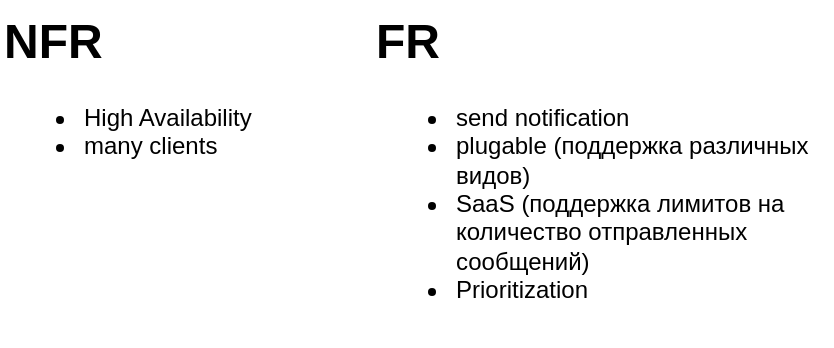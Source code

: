 <mxfile version="28.0.6" pages="2">
  <diagram name="Требования" id="zxQuDJe5Orgv0ghgWBrE">
    <mxGraphModel dx="570" dy="340" grid="1" gridSize="10" guides="1" tooltips="1" connect="1" arrows="1" fold="1" page="1" pageScale="1" pageWidth="827" pageHeight="1169" math="0" shadow="0">
      <root>
        <mxCell id="0" />
        <mxCell id="1" parent="0" />
        <mxCell id="I7C8GyCecXueVbszdRAu-1" value="&lt;h1 style=&quot;margin-top: 0px;&quot;&gt;FR&lt;/h1&gt;&lt;p&gt;&lt;/p&gt;&lt;ul&gt;&lt;li&gt;send notification&lt;/li&gt;&lt;li&gt;plugable (поддержка различных видов)&lt;/li&gt;&lt;li&gt;SaaS (поддержка лимитов на количество отправленных сообщений)&lt;/li&gt;&lt;li&gt;Prioritization&lt;/li&gt;&lt;/ul&gt;&lt;p&gt;&lt;/p&gt;" style="text;html=1;whiteSpace=wrap;overflow=hidden;rounded=0;" vertex="1" parent="1">
          <mxGeometry x="420" y="160" width="230" height="170" as="geometry" />
        </mxCell>
        <mxCell id="I7C8GyCecXueVbszdRAu-2" value="&lt;h1 style=&quot;margin-top: 0px;&quot;&gt;NFR&lt;/h1&gt;&lt;p&gt;&lt;/p&gt;&lt;ul&gt;&lt;li&gt;High Availability&lt;/li&gt;&lt;li&gt;many clients&lt;/li&gt;&lt;/ul&gt;&lt;p&gt;&lt;/p&gt;" style="text;html=1;whiteSpace=wrap;overflow=hidden;rounded=0;" vertex="1" parent="1">
          <mxGeometry x="234" y="160" width="180" height="120" as="geometry" />
        </mxCell>
      </root>
    </mxGraphModel>
  </diagram>
  <diagram id="OFzOYXglBSa1Dve4tof1" name="Страница — 2">
    <mxGraphModel dx="1642" dy="1655" grid="1" gridSize="10" guides="1" tooltips="1" connect="1" arrows="1" fold="1" page="1" pageScale="1" pageWidth="827" pageHeight="1169" math="0" shadow="0">
      <root>
        <mxCell id="0" />
        <mxCell id="1" parent="0" />
        <mxCell id="RWngI3iDtktJk-Ds4-pa-3" style="edgeStyle=orthogonalEdgeStyle;rounded=0;orthogonalLoop=1;jettySize=auto;html=1;" edge="1" parent="1" source="RWngI3iDtktJk-Ds4-pa-1" target="RWngI3iDtktJk-Ds4-pa-2">
          <mxGeometry relative="1" as="geometry" />
        </mxCell>
        <mxCell id="RWngI3iDtktJk-Ds4-pa-1" value="Bulk Notification UI" style="rounded=0;whiteSpace=wrap;html=1;fillColor=#d5e8d4;strokeColor=#82b366;" vertex="1" parent="1">
          <mxGeometry x="10" y="140" width="120" height="60" as="geometry" />
        </mxCell>
        <mxCell id="RWngI3iDtktJk-Ds4-pa-5" style="edgeStyle=orthogonalEdgeStyle;rounded=0;orthogonalLoop=1;jettySize=auto;html=1;exitX=1;exitY=0.5;exitDx=0;exitDy=0;" edge="1" parent="1" source="RWngI3iDtktJk-Ds4-pa-2" target="RWngI3iDtktJk-Ds4-pa-4">
          <mxGeometry relative="1" as="geometry" />
        </mxCell>
        <mxCell id="RWngI3iDtktJk-Ds4-pa-2" value="LB" style="shape=module;align=left;spacingLeft=20;align=center;verticalAlign=top;whiteSpace=wrap;html=1;fillColor=#f8cecc;strokeColor=#b85450;" vertex="1" parent="1">
          <mxGeometry x="190" y="145" width="100" height="50" as="geometry" />
        </mxCell>
        <mxCell id="RWngI3iDtktJk-Ds4-pa-11" style="edgeStyle=orthogonalEdgeStyle;rounded=0;orthogonalLoop=1;jettySize=auto;html=1;entryX=1;entryY=0.25;entryDx=0;entryDy=0;" edge="1" parent="1" source="RWngI3iDtktJk-Ds4-pa-4" target="RWngI3iDtktJk-Ds4-pa-8">
          <mxGeometry relative="1" as="geometry">
            <Array as="points">
              <mxPoint x="400" y="220" />
              <mxPoint x="170" y="220" />
              <mxPoint x="170" y="353" />
            </Array>
          </mxGeometry>
        </mxCell>
        <mxCell id="RWngI3iDtktJk-Ds4-pa-4" value="Bulk Notification Service" style="shape=module;align=left;spacingLeft=20;align=center;verticalAlign=top;whiteSpace=wrap;html=1;fillColor=#dae8fc;strokeColor=#6c8ebf;" vertex="1" parent="1">
          <mxGeometry x="350" y="145" width="100" height="50" as="geometry" />
        </mxCell>
        <mxCell id="RWngI3iDtktJk-Ds4-pa-9" style="edgeStyle=orthogonalEdgeStyle;rounded=0;orthogonalLoop=1;jettySize=auto;html=1;" edge="1" parent="1" source="RWngI3iDtktJk-Ds4-pa-6" target="RWngI3iDtktJk-Ds4-pa-8">
          <mxGeometry relative="1" as="geometry" />
        </mxCell>
        <mxCell id="RWngI3iDtktJk-Ds4-pa-6" value="Client 2" style="rounded=0;whiteSpace=wrap;html=1;fillColor=#d5e8d4;strokeColor=#82b366;" vertex="1" parent="1">
          <mxGeometry x="10" y="250" width="120" height="60" as="geometry" />
        </mxCell>
        <mxCell id="RWngI3iDtktJk-Ds4-pa-10" style="edgeStyle=orthogonalEdgeStyle;rounded=0;orthogonalLoop=1;jettySize=auto;html=1;entryX=0.5;entryY=1;entryDx=0;entryDy=0;" edge="1" parent="1" source="RWngI3iDtktJk-Ds4-pa-7" target="RWngI3iDtktJk-Ds4-pa-8">
          <mxGeometry relative="1" as="geometry" />
        </mxCell>
        <mxCell id="RWngI3iDtktJk-Ds4-pa-7" value="Client 1" style="rounded=0;whiteSpace=wrap;html=1;fillColor=#d5e8d4;strokeColor=#82b366;" vertex="1" parent="1">
          <mxGeometry x="10" y="420" width="120" height="60" as="geometry" />
        </mxCell>
        <mxCell id="RWngI3iDtktJk-Ds4-pa-8" value="Notification Service" style="shape=module;align=left;spacingLeft=20;align=center;verticalAlign=top;whiteSpace=wrap;html=1;fillColor=#dae8fc;strokeColor=#6c8ebf;" vertex="1" parent="1">
          <mxGeometry x="20" y="340" width="100" height="50" as="geometry" />
        </mxCell>
        <mxCell id="RWngI3iDtktJk-Ds4-pa-12" value="Kafka" style="shape=module;align=left;spacingLeft=20;align=center;verticalAlign=top;whiteSpace=wrap;html=1;fillColor=#f8cecc;strokeColor=#b85450;" vertex="1" parent="1">
          <mxGeometry x="190" y="280" width="100" height="190" as="geometry" />
        </mxCell>
        <mxCell id="RWngI3iDtktJk-Ds4-pa-13" style="edgeStyle=orthogonalEdgeStyle;rounded=0;orthogonalLoop=1;jettySize=auto;html=1;entryX=0.104;entryY=0.448;entryDx=0;entryDy=0;entryPerimeter=0;" edge="1" parent="1" source="RWngI3iDtktJk-Ds4-pa-8" target="RWngI3iDtktJk-Ds4-pa-12">
          <mxGeometry relative="1" as="geometry" />
        </mxCell>
        <mxCell id="RWngI3iDtktJk-Ds4-pa-14" value="Notification Validator and Prioritizer" style="shape=module;align=left;spacingLeft=20;align=center;verticalAlign=top;whiteSpace=wrap;html=1;fillColor=#dae8fc;strokeColor=#6c8ebf;" vertex="1" parent="1">
          <mxGeometry x="340" y="290" width="100" height="50" as="geometry" />
        </mxCell>
        <mxCell id="RWngI3iDtktJk-Ds4-pa-15" value="User Transaction Data" style="shape=module;align=left;spacingLeft=20;align=center;verticalAlign=top;whiteSpace=wrap;html=1;fillColor=#dae8fc;strokeColor=#6c8ebf;" vertex="1" parent="1">
          <mxGeometry x="340" y="390" width="100" height="50" as="geometry" />
        </mxCell>
        <mxCell id="RWngI3iDtktJk-Ds4-pa-16" style="edgeStyle=orthogonalEdgeStyle;rounded=0;orthogonalLoop=1;jettySize=auto;html=1;entryX=1.008;entryY=0.185;entryDx=0;entryDy=0;entryPerimeter=0;startArrow=classic;startFill=1;endArrow=none;endFill=0;" edge="1" parent="1" source="RWngI3iDtktJk-Ds4-pa-14" target="RWngI3iDtktJk-Ds4-pa-12">
          <mxGeometry relative="1" as="geometry" />
        </mxCell>
        <mxCell id="RWngI3iDtktJk-Ds4-pa-30" style="edgeStyle=orthogonalEdgeStyle;rounded=0;orthogonalLoop=1;jettySize=auto;html=1;exitX=1.036;exitY=0.139;exitDx=0;exitDy=0;exitPerimeter=0;" edge="1" parent="1" source="RWngI3iDtktJk-Ds4-pa-17" target="RWngI3iDtktJk-Ds4-pa-29">
          <mxGeometry relative="1" as="geometry" />
        </mxCell>
        <mxCell id="RWngI3iDtktJk-Ds4-pa-17" value="Kafka" style="shape=module;align=left;spacingLeft=20;align=center;verticalAlign=top;whiteSpace=wrap;html=1;fillColor=#f8cecc;strokeColor=#b85450;" vertex="1" parent="1">
          <mxGeometry x="490" y="300" width="100" height="180" as="geometry" />
        </mxCell>
        <mxCell id="RWngI3iDtktJk-Ds4-pa-18" style="edgeStyle=orthogonalEdgeStyle;rounded=0;orthogonalLoop=1;jettySize=auto;html=1;exitX=1;exitY=0.5;exitDx=0;exitDy=0;entryX=0;entryY=0;entryDx=0;entryDy=15;entryPerimeter=0;" edge="1" parent="1" source="RWngI3iDtktJk-Ds4-pa-14" target="RWngI3iDtktJk-Ds4-pa-17">
          <mxGeometry relative="1" as="geometry" />
        </mxCell>
        <mxCell id="RWngI3iDtktJk-Ds4-pa-19" style="edgeStyle=orthogonalEdgeStyle;rounded=0;orthogonalLoop=1;jettySize=auto;html=1;entryX=0.112;entryY=0.641;entryDx=0;entryDy=0;entryPerimeter=0;" edge="1" parent="1" source="RWngI3iDtktJk-Ds4-pa-15" target="RWngI3iDtktJk-Ds4-pa-17">
          <mxGeometry relative="1" as="geometry" />
        </mxCell>
        <mxCell id="RWngI3iDtktJk-Ds4-pa-20" value="User Segmentation and Search" style="rounded=1;whiteSpace=wrap;html=1;dashed=1;dashPattern=12 12;verticalAlign=top;" vertex="1" parent="1">
          <mxGeometry x="510" y="115" width="430" height="165" as="geometry" />
        </mxCell>
        <mxCell id="RWngI3iDtktJk-Ds4-pa-21" value="Query Engine" style="shape=module;align=left;spacingLeft=20;align=center;verticalAlign=top;whiteSpace=wrap;html=1;fillColor=#dae8fc;strokeColor=#6c8ebf;" vertex="1" parent="1">
          <mxGeometry x="540" y="145" width="100" height="50" as="geometry" />
        </mxCell>
        <mxCell id="RWngI3iDtktJk-Ds4-pa-66" style="edgeStyle=orthogonalEdgeStyle;rounded=0;orthogonalLoop=1;jettySize=auto;html=1;entryX=1;entryY=0.5;entryDx=0;entryDy=0;" edge="1" parent="1" source="RWngI3iDtktJk-Ds4-pa-23" target="RWngI3iDtktJk-Ds4-pa-21">
          <mxGeometry relative="1" as="geometry" />
        </mxCell>
        <mxCell id="RWngI3iDtktJk-Ds4-pa-23" value="ES/Mongo" style="shape=module;align=left;spacingLeft=20;align=center;verticalAlign=top;whiteSpace=wrap;html=1;fillColor=#f8cecc;strokeColor=#b85450;" vertex="1" parent="1">
          <mxGeometry x="800" y="145" width="100" height="50" as="geometry" />
        </mxCell>
        <mxCell id="RWngI3iDtktJk-Ds4-pa-24" value="Other Consumers:&amp;nbsp;&lt;span style=&quot;background-color: transparent; color: light-dark(rgb(0, 0, 0), rgb(255, 255, 255));&quot;&gt;Rule Engines / Fraud Engines /Search Platform&lt;/span&gt;" style="rounded=0;whiteSpace=wrap;html=1;fillColor=#dae8fc;strokeColor=#6c8ebf;align=left;verticalAlign=top;" vertex="1" parent="1">
          <mxGeometry x="570" y="220" width="160" height="50" as="geometry" />
        </mxCell>
        <mxCell id="RWngI3iDtktJk-Ds4-pa-28" style="edgeStyle=orthogonalEdgeStyle;rounded=0;orthogonalLoop=1;jettySize=auto;html=1;entryX=0.06;entryY=-0.056;entryDx=0;entryDy=0;entryPerimeter=0;" edge="1" parent="1" source="RWngI3iDtktJk-Ds4-pa-21" target="RWngI3iDtktJk-Ds4-pa-24">
          <mxGeometry relative="1" as="geometry">
            <Array as="points">
              <mxPoint x="590" y="190" />
              <mxPoint x="590" y="190" />
            </Array>
          </mxGeometry>
        </mxCell>
        <mxCell id="RWngI3iDtktJk-Ds4-pa-33" style="edgeStyle=orthogonalEdgeStyle;rounded=0;orthogonalLoop=1;jettySize=auto;html=1;exitX=0.25;exitY=1;exitDx=0;exitDy=0;startArrow=classic;startFill=1;" edge="1" parent="1" source="RWngI3iDtktJk-Ds4-pa-29" target="RWngI3iDtktJk-Ds4-pa-31">
          <mxGeometry relative="1" as="geometry" />
        </mxCell>
        <mxCell id="RWngI3iDtktJk-Ds4-pa-36" style="edgeStyle=orthogonalEdgeStyle;rounded=0;orthogonalLoop=1;jettySize=auto;html=1;" edge="1" parent="1" source="RWngI3iDtktJk-Ds4-pa-29" target="RWngI3iDtktJk-Ds4-pa-34">
          <mxGeometry relative="1" as="geometry" />
        </mxCell>
        <mxCell id="RWngI3iDtktJk-Ds4-pa-29" value="Rate Limiter&amp;nbsp;&lt;div&gt;and&amp;nbsp;&lt;/div&gt;&lt;div&gt;Request Counter&lt;/div&gt;" style="shape=module;align=left;spacingLeft=20;align=center;verticalAlign=top;whiteSpace=wrap;html=1;fillColor=#dae8fc;strokeColor=#6c8ebf;" vertex="1" parent="1">
          <mxGeometry x="640" y="300" width="140" height="50" as="geometry" />
        </mxCell>
        <mxCell id="RWngI3iDtktJk-Ds4-pa-31" value="Redis" style="shape=module;align=left;spacingLeft=20;align=center;verticalAlign=top;whiteSpace=wrap;html=1;fillColor=#f8cecc;strokeColor=#b85450;" vertex="1" parent="1">
          <mxGeometry x="625" y="420" width="100" height="50" as="geometry" />
        </mxCell>
        <mxCell id="RWngI3iDtktJk-Ds4-pa-80" style="edgeStyle=orthogonalEdgeStyle;rounded=0;orthogonalLoop=1;jettySize=auto;html=1;exitX=0.75;exitY=1;exitDx=0;exitDy=0;" edge="1" parent="1" source="RWngI3iDtktJk-Ds4-pa-34" target="RWngI3iDtktJk-Ds4-pa-79">
          <mxGeometry relative="1" as="geometry" />
        </mxCell>
        <mxCell id="RWngI3iDtktJk-Ds4-pa-34" value="Notification Handler&lt;div&gt;and UserPreferences&lt;/div&gt;" style="shape=module;align=left;spacingLeft=20;align=center;verticalAlign=top;whiteSpace=wrap;html=1;fillColor=#dae8fc;strokeColor=#6c8ebf;" vertex="1" parent="1">
          <mxGeometry x="840" y="300" width="140" height="50" as="geometry" />
        </mxCell>
        <mxCell id="RWngI3iDtktJk-Ds4-pa-37" style="edgeStyle=orthogonalEdgeStyle;rounded=0;orthogonalLoop=1;jettySize=auto;html=1;" edge="1" parent="1" source="RWngI3iDtktJk-Ds4-pa-34" target="RWngI3iDtktJk-Ds4-pa-38">
          <mxGeometry relative="1" as="geometry">
            <mxPoint x="1050" y="325.0" as="targetPoint" />
          </mxGeometry>
        </mxCell>
        <mxCell id="RWngI3iDtktJk-Ds4-pa-40" style="edgeStyle=orthogonalEdgeStyle;rounded=0;orthogonalLoop=1;jettySize=auto;html=1;" edge="1" parent="1" source="RWngI3iDtktJk-Ds4-pa-38" target="RWngI3iDtktJk-Ds4-pa-39">
          <mxGeometry relative="1" as="geometry" />
        </mxCell>
        <mxCell id="RWngI3iDtktJk-Ds4-pa-38" value="Kafka" style="shape=module;align=left;spacingLeft=20;align=center;verticalAlign=top;whiteSpace=wrap;html=1;fillColor=#f8cecc;strokeColor=#b85450;" vertex="1" parent="1">
          <mxGeometry x="1050" y="140" width="100" height="210" as="geometry" />
        </mxCell>
        <mxCell id="RWngI3iDtktJk-Ds4-pa-46" style="edgeStyle=orthogonalEdgeStyle;rounded=0;orthogonalLoop=1;jettySize=auto;html=1;" edge="1" parent="1" source="RWngI3iDtktJk-Ds4-pa-39" target="RWngI3iDtktJk-Ds4-pa-45">
          <mxGeometry relative="1" as="geometry" />
        </mxCell>
        <mxCell id="RWngI3iDtktJk-Ds4-pa-39" value="Notification Tracker" style="shape=module;align=left;spacingLeft=20;align=center;verticalAlign=top;whiteSpace=wrap;html=1;fillColor=#dae8fc;strokeColor=#6c8ebf;" vertex="1" parent="1">
          <mxGeometry x="1050" y="420" width="100" height="50" as="geometry" />
        </mxCell>
        <mxCell id="RWngI3iDtktJk-Ds4-pa-41" value="IVRS&amp;nbsp;&lt;div&gt;Handler&lt;/div&gt;" style="shape=module;align=left;spacingLeft=20;align=center;verticalAlign=top;whiteSpace=wrap;html=1;fillColor=#dae8fc;strokeColor=#6c8ebf;" vertex="1" parent="1">
          <mxGeometry x="1241" y="115" width="100" height="50" as="geometry" />
        </mxCell>
        <mxCell id="RWngI3iDtktJk-Ds4-pa-42" value="In-App Handler" style="shape=module;align=left;spacingLeft=20;align=center;verticalAlign=top;whiteSpace=wrap;html=1;fillColor=#dae8fc;strokeColor=#6c8ebf;" vertex="1" parent="1">
          <mxGeometry x="1241" y="190" width="100" height="50" as="geometry" />
        </mxCell>
        <mxCell id="RWngI3iDtktJk-Ds4-pa-61" style="edgeStyle=orthogonalEdgeStyle;rounded=0;orthogonalLoop=1;jettySize=auto;html=1;entryX=0;entryY=0;entryDx=0;entryDy=35;entryPerimeter=0;exitX=1;exitY=0.25;exitDx=0;exitDy=0;" edge="1" parent="1" source="RWngI3iDtktJk-Ds4-pa-43" target="RWngI3iDtktJk-Ds4-pa-60">
          <mxGeometry relative="1" as="geometry" />
        </mxCell>
        <mxCell id="RWngI3iDtktJk-Ds4-pa-43" value="Email&amp;nbsp;&lt;div&gt;Handler&lt;/div&gt;" style="shape=module;align=left;spacingLeft=20;align=center;verticalAlign=top;whiteSpace=wrap;html=1;fillColor=#dae8fc;strokeColor=#6c8ebf;" vertex="1" parent="1">
          <mxGeometry x="1241" y="260" width="100" height="50" as="geometry" />
        </mxCell>
        <mxCell id="RWngI3iDtktJk-Ds4-pa-44" value="SMS&amp;nbsp;&lt;div&gt;Handler&lt;/div&gt;" style="shape=module;align=left;spacingLeft=20;align=center;verticalAlign=top;whiteSpace=wrap;html=1;fillColor=#dae8fc;strokeColor=#6c8ebf;" vertex="1" parent="1">
          <mxGeometry x="1241" y="340" width="100" height="50" as="geometry" />
        </mxCell>
        <mxCell id="RWngI3iDtktJk-Ds4-pa-45" value="Cassandra" style="shape=module;align=left;spacingLeft=20;align=center;verticalAlign=top;whiteSpace=wrap;html=1;fillColor=#f8cecc;strokeColor=#b85450;" vertex="1" parent="1">
          <mxGeometry x="1210" y="420" width="100" height="50" as="geometry" />
        </mxCell>
        <mxCell id="RWngI3iDtktJk-Ds4-pa-47" style="edgeStyle=orthogonalEdgeStyle;rounded=0;orthogonalLoop=1;jettySize=auto;html=1;entryX=0;entryY=0;entryDx=0;entryDy=15;entryPerimeter=0;" edge="1" parent="1" source="RWngI3iDtktJk-Ds4-pa-38" target="RWngI3iDtktJk-Ds4-pa-41">
          <mxGeometry relative="1" as="geometry" />
        </mxCell>
        <mxCell id="RWngI3iDtktJk-Ds4-pa-48" style="edgeStyle=orthogonalEdgeStyle;rounded=0;orthogonalLoop=1;jettySize=auto;html=1;entryX=0;entryY=0;entryDx=0;entryDy=15;entryPerimeter=0;" edge="1" parent="1" source="RWngI3iDtktJk-Ds4-pa-38" target="RWngI3iDtktJk-Ds4-pa-42">
          <mxGeometry relative="1" as="geometry" />
        </mxCell>
        <mxCell id="RWngI3iDtktJk-Ds4-pa-49" style="edgeStyle=orthogonalEdgeStyle;rounded=0;orthogonalLoop=1;jettySize=auto;html=1;exitX=1;exitY=0.5;exitDx=0;exitDy=0;entryX=0;entryY=0;entryDx=0;entryDy=15;entryPerimeter=0;" edge="1" parent="1" source="RWngI3iDtktJk-Ds4-pa-38" target="RWngI3iDtktJk-Ds4-pa-43">
          <mxGeometry relative="1" as="geometry" />
        </mxCell>
        <mxCell id="RWngI3iDtktJk-Ds4-pa-50" style="edgeStyle=orthogonalEdgeStyle;rounded=0;orthogonalLoop=1;jettySize=auto;html=1;entryX=0;entryY=0;entryDx=0;entryDy=15;entryPerimeter=0;" edge="1" parent="1" source="RWngI3iDtktJk-Ds4-pa-38" target="RWngI3iDtktJk-Ds4-pa-44">
          <mxGeometry relative="1" as="geometry" />
        </mxCell>
        <mxCell id="RWngI3iDtktJk-Ds4-pa-52" value="IVRS&amp;nbsp;&lt;div&gt;Vendor 1&lt;/div&gt;" style="shape=module;align=left;spacingLeft=20;align=center;verticalAlign=top;whiteSpace=wrap;html=1;fillColor=#f8cecc;strokeColor=#b85450;" vertex="1" parent="1">
          <mxGeometry x="1397" y="92" width="100" height="50" as="geometry" />
        </mxCell>
        <mxCell id="RWngI3iDtktJk-Ds4-pa-53" value="IVRS&amp;nbsp;&lt;div&gt;Vendor 2&lt;/div&gt;" style="shape=module;align=left;spacingLeft=20;align=center;verticalAlign=top;whiteSpace=wrap;html=1;fillColor=#f8cecc;strokeColor=#b85450;" vertex="1" parent="1">
          <mxGeometry x="1530" y="117" width="100" height="50" as="geometry" />
        </mxCell>
        <mxCell id="RWngI3iDtktJk-Ds4-pa-54" style="edgeStyle=orthogonalEdgeStyle;rounded=0;orthogonalLoop=1;jettySize=auto;html=1;exitX=1;exitY=0.25;exitDx=0;exitDy=0;entryX=0;entryY=0;entryDx=0;entryDy=35;entryPerimeter=0;" edge="1" parent="1" source="RWngI3iDtktJk-Ds4-pa-41" target="RWngI3iDtktJk-Ds4-pa-52">
          <mxGeometry relative="1" as="geometry" />
        </mxCell>
        <mxCell id="RWngI3iDtktJk-Ds4-pa-55" style="edgeStyle=orthogonalEdgeStyle;rounded=0;orthogonalLoop=1;jettySize=auto;html=1;exitX=1;exitY=0.75;exitDx=0;exitDy=0;entryX=0;entryY=0;entryDx=0;entryDy=35;entryPerimeter=0;" edge="1" parent="1" source="RWngI3iDtktJk-Ds4-pa-41" target="RWngI3iDtktJk-Ds4-pa-53">
          <mxGeometry relative="1" as="geometry" />
        </mxCell>
        <mxCell id="RWngI3iDtktJk-Ds4-pa-56" value="Firebase" style="shape=module;align=left;spacingLeft=20;align=center;verticalAlign=top;whiteSpace=wrap;html=1;fillColor=#f8cecc;strokeColor=#b85450;" vertex="1" parent="1">
          <mxGeometry x="1410" y="167" width="100" height="50" as="geometry" />
        </mxCell>
        <mxCell id="RWngI3iDtktJk-Ds4-pa-57" style="edgeStyle=orthogonalEdgeStyle;rounded=0;orthogonalLoop=1;jettySize=auto;html=1;exitX=1;exitY=0.25;exitDx=0;exitDy=0;entryX=0;entryY=0;entryDx=0;entryDy=35;entryPerimeter=0;" edge="1" parent="1" source="RWngI3iDtktJk-Ds4-pa-42" target="RWngI3iDtktJk-Ds4-pa-56">
          <mxGeometry relative="1" as="geometry" />
        </mxCell>
        <mxCell id="RWngI3iDtktJk-Ds4-pa-58" value="Apache Push Notification Service" style="shape=module;align=left;spacingLeft=20;align=center;verticalAlign=top;whiteSpace=wrap;html=1;fillColor=#f8cecc;strokeColor=#b85450;" vertex="1" parent="1">
          <mxGeometry x="1530" y="193" width="100" height="50" as="geometry" />
        </mxCell>
        <mxCell id="RWngI3iDtktJk-Ds4-pa-59" style="edgeStyle=orthogonalEdgeStyle;rounded=0;orthogonalLoop=1;jettySize=auto;html=1;exitX=1;exitY=0.75;exitDx=0;exitDy=0;entryX=0;entryY=0;entryDx=0;entryDy=35;entryPerimeter=0;" edge="1" parent="1" source="RWngI3iDtktJk-Ds4-pa-42" target="RWngI3iDtktJk-Ds4-pa-58">
          <mxGeometry relative="1" as="geometry" />
        </mxCell>
        <mxCell id="RWngI3iDtktJk-Ds4-pa-60" value="Email&amp;nbsp;&lt;div&gt;Vendor&lt;/div&gt;" style="shape=module;align=left;spacingLeft=20;align=center;verticalAlign=top;whiteSpace=wrap;html=1;fillColor=#f8cecc;strokeColor=#b85450;" vertex="1" parent="1">
          <mxGeometry x="1410" y="238" width="100" height="50" as="geometry" />
        </mxCell>
        <mxCell id="RWngI3iDtktJk-Ds4-pa-62" value="SMS&amp;nbsp;&lt;div&gt;Vendor 1&lt;/div&gt;" style="shape=module;align=left;spacingLeft=20;align=center;verticalAlign=top;whiteSpace=wrap;html=1;fillColor=#f8cecc;strokeColor=#b85450;" vertex="1" parent="1">
          <mxGeometry x="1410" y="317" width="100" height="50" as="geometry" />
        </mxCell>
        <mxCell id="RWngI3iDtktJk-Ds4-pa-63" style="edgeStyle=orthogonalEdgeStyle;rounded=0;orthogonalLoop=1;jettySize=auto;html=1;exitX=1;exitY=0.25;exitDx=0;exitDy=0;entryX=0;entryY=0;entryDx=0;entryDy=35;entryPerimeter=0;" edge="1" parent="1" source="RWngI3iDtktJk-Ds4-pa-44" target="RWngI3iDtktJk-Ds4-pa-62">
          <mxGeometry relative="1" as="geometry" />
        </mxCell>
        <mxCell id="RWngI3iDtktJk-Ds4-pa-64" value="SMS&amp;nbsp;&lt;div&gt;Vendor 2&lt;/div&gt;" style="shape=module;align=left;spacingLeft=20;align=center;verticalAlign=top;whiteSpace=wrap;html=1;fillColor=#f8cecc;strokeColor=#b85450;" vertex="1" parent="1">
          <mxGeometry x="1530" y="342" width="100" height="50" as="geometry" />
        </mxCell>
        <mxCell id="RWngI3iDtktJk-Ds4-pa-65" style="edgeStyle=orthogonalEdgeStyle;rounded=0;orthogonalLoop=1;jettySize=auto;html=1;exitX=1;exitY=0.75;exitDx=0;exitDy=0;entryX=0;entryY=0;entryDx=0;entryDy=35;entryPerimeter=0;" edge="1" parent="1" source="RWngI3iDtktJk-Ds4-pa-44" target="RWngI3iDtktJk-Ds4-pa-64">
          <mxGeometry relative="1" as="geometry" />
        </mxCell>
        <mxCell id="RWngI3iDtktJk-Ds4-pa-67" value="&lt;h1 style=&quot;margin-top: 0px;&quot;&gt;Client&lt;/h1&gt;&lt;p&gt;Разные клиенты отправляют нотификации&lt;/p&gt;&lt;p&gt;Есть два типа запросов, кторрые они могут вызвать у Notification Service:&lt;/p&gt;&lt;p&gt;конкретное сообщение конкретному пользователю и каким способом доставить (email, sms,...)&lt;/p&gt;&lt;p&gt;большое количество запросов&lt;/p&gt;" style="text;html=1;whiteSpace=wrap;overflow=hidden;rounded=0;" vertex="1" parent="1">
          <mxGeometry x="-350" y="110" width="350" height="210" as="geometry" />
        </mxCell>
        <mxCell id="RWngI3iDtktJk-Ds4-pa-69" value="&lt;h1 style=&quot;margin-top: 0px;&quot;&gt;Notification Service&lt;/h1&gt;&lt;p&gt;Это входный интерфейс для нашей системы.&amp;nbsp;&lt;/p&gt;&lt;p&gt;Принимает запросы, кладет их в кафку и отвечает клиенту, что запрос принят&lt;/p&gt;" style="text;html=1;whiteSpace=wrap;overflow=hidden;rounded=0;" vertex="1" parent="1">
          <mxGeometry x="-250" y="330" width="250" height="120" as="geometry" />
        </mxCell>
        <mxCell id="RWngI3iDtktJk-Ds4-pa-70" value="&lt;h1 style=&quot;margin-top: 0px;&quot;&gt;Bulk Notification Service&lt;/h1&gt;&lt;p&gt;Получает список пользователей из&amp;nbsp;Query Engine и передает в&amp;nbsp;&lt;span style=&quot;text-align: center; background-color: transparent; color: light-dark(rgb(0, 0, 0), rgb(255, 255, 255));&quot;&gt;Notification Service&lt;/span&gt;&lt;/p&gt;" style="text;html=1;whiteSpace=wrap;overflow=hidden;rounded=0;" vertex="1" parent="1">
          <mxGeometry x="200" y="-20" width="290" height="120" as="geometry" />
        </mxCell>
        <mxCell id="RWngI3iDtktJk-Ds4-pa-22" style="edgeStyle=orthogonalEdgeStyle;rounded=0;orthogonalLoop=1;jettySize=auto;html=1;exitX=1;exitY=0.5;exitDx=0;exitDy=0;startArrow=classic;startFill=1;" edge="1" parent="1" source="RWngI3iDtktJk-Ds4-pa-4" target="RWngI3iDtktJk-Ds4-pa-21">
          <mxGeometry relative="1" as="geometry" />
        </mxCell>
        <mxCell id="RWngI3iDtktJk-Ds4-pa-71" value="&lt;h1 style=&quot;margin-top: 0px;&quot;&gt;Kafka&lt;/h1&gt;&lt;p&gt;Нужна для неравномерной нагрузки, чтобы буфферизировать, когда пойдет много сообщений и горизонтально масштабироваться.&lt;/p&gt;" style="text;html=1;whiteSpace=wrap;overflow=hidden;rounded=0;" vertex="1" parent="1">
          <mxGeometry x="40" y="510" width="230" height="120" as="geometry" />
        </mxCell>
        <mxCell id="RWngI3iDtktJk-Ds4-pa-72" value="&lt;h1 style=&quot;margin-top: 0px;&quot;&gt;Notification Validator and Prioritizer&lt;/h1&gt;&lt;p&gt;Выполняет очень простые проверки:&lt;/p&gt;&lt;p&gt;&lt;/p&gt;&lt;ul&gt;&lt;li&gt;- email not null&lt;/li&gt;&lt;li&gt;- userId not null&lt;/li&gt;&lt;/ul&gt;&lt;p&gt;&lt;/p&gt;&lt;p&gt;После проверки нотификация метится как проверенная и отправляется в кафку.&lt;/p&gt;&lt;p&gt;Основываясь на атрибутах из нотификации: сообщение, тип, идентификаторы решается приоритет на отправку сообщения.&lt;/p&gt;&lt;p&gt;Например:&amp;nbsp;&lt;/p&gt;&lt;p&gt;&lt;/p&gt;&lt;ul&gt;&lt;li&gt;ошибки в первую очередь&lt;/li&gt;&lt;li&gt;во вторую нотификация клиентам&lt;/li&gt;&lt;li&gt;в третью реклама и купоны&lt;/li&gt;&lt;/ul&gt;&lt;div&gt;В кафке созданы топики под разные приоритеты&lt;/div&gt;&lt;p&gt;&lt;/p&gt;" style="text;html=1;whiteSpace=wrap;overflow=hidden;rounded=0;" vertex="1" parent="1">
          <mxGeometry x="310" y="510" width="250" height="390" as="geometry" />
        </mxCell>
        <mxCell id="RWngI3iDtktJk-Ds4-pa-74" style="edgeStyle=orthogonalEdgeStyle;rounded=0;orthogonalLoop=1;jettySize=auto;html=1;" edge="1" parent="1" source="RWngI3iDtktJk-Ds4-pa-73" target="RWngI3iDtktJk-Ds4-pa-23">
          <mxGeometry relative="1" as="geometry" />
        </mxCell>
        <mxCell id="RWngI3iDtktJk-Ds4-pa-73" value="Transaction Data Parser" style="shape=module;align=left;spacingLeft=20;align=center;verticalAlign=top;whiteSpace=wrap;html=1;fillColor=#dae8fc;strokeColor=#6c8ebf;" vertex="1" parent="1">
          <mxGeometry x="800" y="217" width="100" height="50" as="geometry" />
        </mxCell>
        <mxCell id="RWngI3iDtktJk-Ds4-pa-75" value="&lt;h1 style=&quot;margin-top: 0px;&quot;&gt;Rate Limiter and&amp;nbsp; Request Counter&amp;nbsp;&lt;/h1&gt;&lt;p&gt;Лимитируется&amp;nbsp;&lt;/p&gt;&lt;p&gt;&lt;/p&gt;&lt;ul&gt;&lt;li&gt;размер текста&lt;/li&gt;&lt;li&gt;количество отправок&lt;/li&gt;&lt;/ul&gt;&lt;div&gt;Данные счетчика хранятся в редисе&lt;/div&gt;&lt;p&gt;&lt;/p&gt;" style="text;html=1;whiteSpace=wrap;overflow=hidden;rounded=0;" vertex="1" parent="1">
          <mxGeometry x="590" y="510" width="330" height="200" as="geometry" />
        </mxCell>
        <mxCell id="RWngI3iDtktJk-Ds4-pa-77" style="edgeStyle=orthogonalEdgeStyle;rounded=0;orthogonalLoop=1;jettySize=auto;html=1;exitX=0.5;exitY=0;exitDx=0;exitDy=0;entryX=0.25;entryY=1;entryDx=0;entryDy=0;" edge="1" parent="1" source="RWngI3iDtktJk-Ds4-pa-76" target="RWngI3iDtktJk-Ds4-pa-34">
          <mxGeometry relative="1" as="geometry" />
        </mxCell>
        <mxCell id="RWngI3iDtktJk-Ds4-pa-76" value="User Service" style="shape=module;align=left;spacingLeft=20;align=center;verticalAlign=top;whiteSpace=wrap;html=1;fillColor=#dae8fc;strokeColor=#6c8ebf;" vertex="1" parent="1">
          <mxGeometry x="795" y="420" width="100" height="50" as="geometry" />
        </mxCell>
        <mxCell id="RWngI3iDtktJk-Ds4-pa-78" value="&lt;h1 style=&quot;margin-top: 0px;&quot;&gt;Notification Handler&lt;/h1&gt;&lt;h1 style=&quot;margin-top: 0px;&quot;&gt;&lt;span style=&quot;background-color: transparent;&quot;&gt;and UserPreferences&lt;/span&gt;&lt;/h1&gt;&lt;p&gt;Пользователь может подписаться на какие-то уведомления или отписаться, запретить присылать сообщения.&amp;nbsp;&lt;/p&gt;&lt;p&gt;Пользователь может задать количество уведомлений, например 3 в неделю и сервис это проверяет&lt;/p&gt;&lt;p&gt;Эти пользовательские настройки сохраняются в РСУБД.&lt;/p&gt;&lt;p&gt;Сервис подготовив всю необходимую информацию для отправки передает уведомление в кафку.&lt;/p&gt;" style="text;html=1;whiteSpace=wrap;overflow=hidden;rounded=0;" vertex="1" parent="1">
          <mxGeometry x="920" y="510" width="430" height="250" as="geometry" />
        </mxCell>
        <mxCell id="RWngI3iDtktJk-Ds4-pa-79" value="PreferencesDB&lt;div&gt;PostgreSQl&lt;/div&gt;" style="shape=module;align=left;spacingLeft=20;align=center;verticalAlign=top;whiteSpace=wrap;html=1;fillColor=#f8cecc;strokeColor=#b85450;" vertex="1" parent="1">
          <mxGeometry x="920" y="420" width="100" height="50" as="geometry" />
        </mxCell>
        <mxCell id="RWngI3iDtktJk-Ds4-pa-81" value="&lt;h1 style=&quot;margin-top: 0px;&quot;&gt;User Service&lt;/h1&gt;&lt;p&gt;Предоставляет информацию о пользователе по userId:&lt;/p&gt;&lt;p&gt;&lt;/p&gt;&lt;ul&gt;&lt;li&gt;имя&lt;/li&gt;&lt;li&gt;email&lt;/li&gt;&lt;li&gt;телефон для смс&lt;/li&gt;&lt;/ul&gt;&lt;p&gt;&lt;/p&gt;&lt;p&gt;&lt;br&gt;&lt;/p&gt;" style="text;html=1;whiteSpace=wrap;overflow=hidden;rounded=0;" vertex="1" parent="1">
          <mxGeometry x="690" y="750" width="330" height="130" as="geometry" />
        </mxCell>
        <mxCell id="RWngI3iDtktJk-Ds4-pa-83" value="&lt;h1 style=&quot;margin-top: 0px;&quot;&gt;Handler&lt;/h1&gt;&lt;p&gt;Подписаны на топики кафки:&lt;/p&gt;&lt;p&gt;&lt;/p&gt;&lt;ul&gt;&lt;li&gt;email&lt;/li&gt;&lt;li&gt;sms&lt;/li&gt;&lt;li&gt;ivrs&lt;/li&gt;&lt;li&gt;in-app&lt;/li&gt;&lt;/ul&gt;&lt;p&gt;&lt;/p&gt;&lt;p&gt;&amp;nbsp;для отправки уведомлений - вызывают приложения различных вендоров.&lt;/p&gt;&lt;p&gt;&lt;br&gt;&lt;/p&gt;" style="text;html=1;whiteSpace=wrap;overflow=hidden;rounded=0;" vertex="1" parent="1">
          <mxGeometry x="1390" y="465" width="250" height="205" as="geometry" />
        </mxCell>
        <mxCell id="RWngI3iDtktJk-Ds4-pa-84" style="edgeStyle=orthogonalEdgeStyle;rounded=0;orthogonalLoop=1;jettySize=auto;html=1;exitX=0.5;exitY=0;exitDx=0;exitDy=0;entryX=0.5;entryY=1;entryDx=0;entryDy=0;" edge="1" parent="1" source="RWngI3iDtktJk-Ds4-pa-17" target="RWngI3iDtktJk-Ds4-pa-73">
          <mxGeometry relative="1" as="geometry">
            <Array as="points">
              <mxPoint x="540" y="287" />
              <mxPoint x="850" y="287" />
            </Array>
          </mxGeometry>
        </mxCell>
        <mxCell id="RWngI3iDtktJk-Ds4-pa-85" value="&lt;h1 style=&quot;margin-top: 0px;&quot;&gt;Transaction Data Parser&lt;/h1&gt;&lt;p&gt;Дата партнеры берут сообщения и форматируют их под шаблон в заданном формате или конвертируют в понимаемый формат и кладут их, например в Elastic Search&amp;nbsp;&lt;/p&gt;" style="text;html=1;whiteSpace=wrap;overflow=hidden;rounded=0;" vertex="1" parent="1">
          <mxGeometry x="800" y="-28" width="290" height="120" as="geometry" />
        </mxCell>
        <mxCell id="RWngI3iDtktJk-Ds4-pa-86" value="&lt;h1 style=&quot;margin-top: 0px;&quot;&gt;Query Engine&lt;/h1&gt;&lt;p&gt;Создать запрос всех пользователей в НН, которые заказывали еду в последние несколько минут или люди у котрых есть в корзине некупленные товары...&lt;/p&gt;&lt;p&gt;Эти запросы выполняются в ES/Mongo и получает список пользователей, удовлетворяющих этим критериям.&lt;/p&gt;" style="text;html=1;whiteSpace=wrap;overflow=hidden;rounded=0;" vertex="1" parent="1">
          <mxGeometry x="520" y="-100" width="270" height="180" as="geometry" />
        </mxCell>
      </root>
    </mxGraphModel>
  </diagram>
</mxfile>
